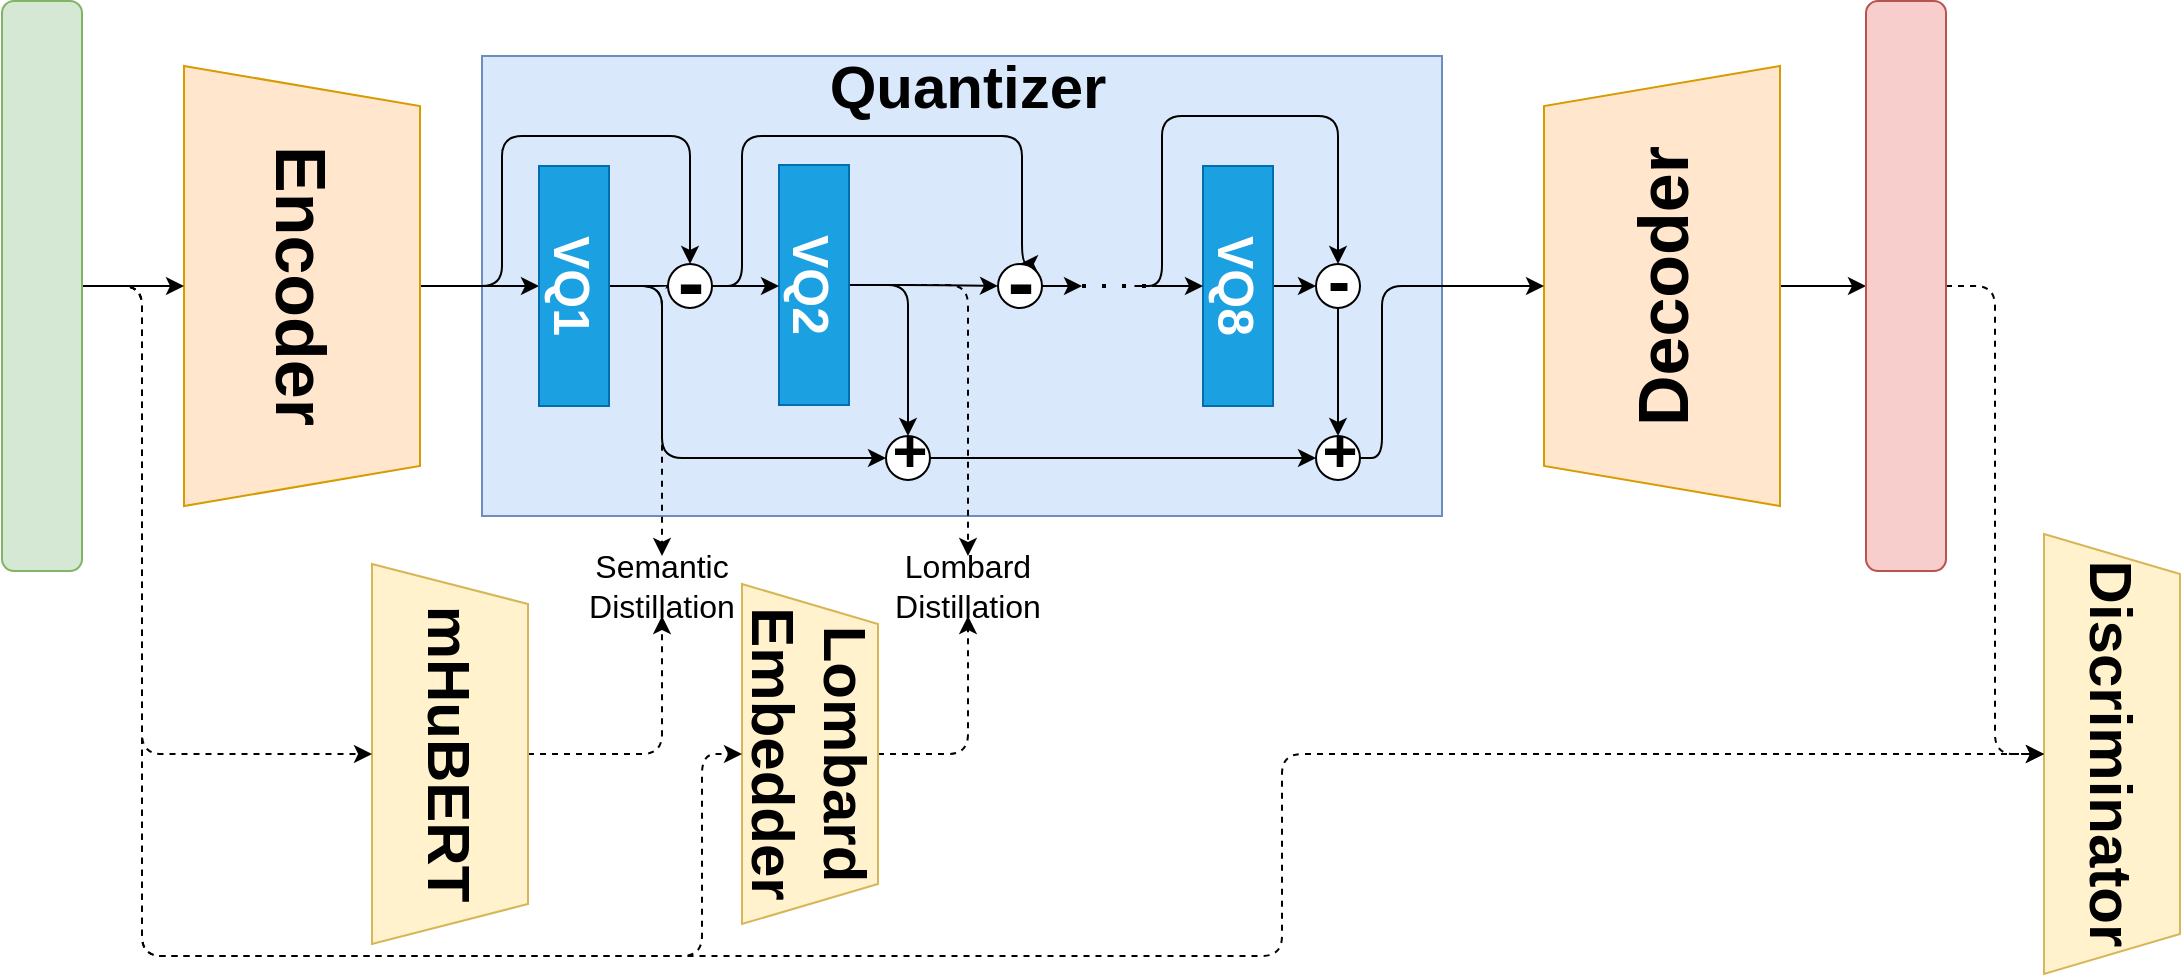 <mxfile version="26.0.11">
  <diagram name="Page-1" id="NtRInAmk1aR9rPnv3w39">
    <mxGraphModel dx="1562" dy="833" grid="1" gridSize="10" guides="1" tooltips="1" connect="1" arrows="1" fold="1" page="1" pageScale="1" pageWidth="1169" pageHeight="827" math="0" shadow="0">
      <root>
        <mxCell id="0" />
        <mxCell id="1" parent="0" />
        <mxCell id="ek2Kx4IxuASS3qcadk8D-7" value="" style="rounded=0;whiteSpace=wrap;html=1;align=center;fillColor=#dae8fc;strokeColor=#6c8ebf;" parent="1" vertex="1">
          <mxGeometry x="287" y="203" width="480" height="230" as="geometry" />
        </mxCell>
        <mxCell id="ek2Kx4IxuASS3qcadk8D-18" style="edgeStyle=orthogonalEdgeStyle;rounded=1;orthogonalLoop=1;jettySize=auto;html=1;exitX=0.5;exitY=0;exitDx=0;exitDy=0;entryX=0.5;entryY=1;entryDx=0;entryDy=0;" parent="1" source="ek2Kx4IxuASS3qcadk8D-6" target="ek2Kx4IxuASS3qcadk8D-12" edge="1">
          <mxGeometry relative="1" as="geometry" />
        </mxCell>
        <mxCell id="ek2Kx4IxuASS3qcadk8D-62" style="edgeStyle=orthogonalEdgeStyle;rounded=1;orthogonalLoop=1;jettySize=auto;html=1;exitX=0.5;exitY=0;exitDx=0;exitDy=0;entryX=0.5;entryY=0;entryDx=0;entryDy=0;" parent="1" source="ek2Kx4IxuASS3qcadk8D-6" target="ek2Kx4IxuASS3qcadk8D-34" edge="1">
          <mxGeometry relative="1" as="geometry">
            <Array as="points">
              <mxPoint x="297" y="318" />
              <mxPoint x="297" y="243" />
              <mxPoint x="391" y="243" />
            </Array>
          </mxGeometry>
        </mxCell>
        <mxCell id="ek2Kx4IxuASS3qcadk8D-6" value="&lt;h1&gt;&lt;font style=&quot;font-size: 35px;&quot;&gt;Encoder&lt;/font&gt;&lt;/h1&gt;" style="shape=trapezoid;perimeter=trapezoidPerimeter;whiteSpace=wrap;html=1;fixedSize=1;rotation=90;fillColor=#ffe6cc;strokeColor=#d79b00;" parent="1" vertex="1">
          <mxGeometry x="87" y="259" width="220" height="118" as="geometry" />
        </mxCell>
        <mxCell id="ek2Kx4IxuASS3qcadk8D-41" style="edgeStyle=orthogonalEdgeStyle;rounded=1;orthogonalLoop=1;jettySize=auto;html=1;exitX=0.5;exitY=1;exitDx=0;exitDy=0;entryX=0;entryY=0.5;entryDx=0;entryDy=0;" parent="1" source="ek2Kx4IxuASS3qcadk8D-8" target="ek2Kx4IxuASS3qcadk8D-23" edge="1">
          <mxGeometry relative="1" as="geometry" />
        </mxCell>
        <mxCell id="ek2Kx4IxuASS3qcadk8D-8" value="&lt;h1&gt;&lt;font style=&quot;font-size: 35px;&quot;&gt;Decoder&lt;/font&gt;&lt;/h1&gt;" style="shape=trapezoid;perimeter=trapezoidPerimeter;whiteSpace=wrap;html=1;fixedSize=1;rotation=-90;fillColor=#ffe6cc;strokeColor=#d79b00;" parent="1" vertex="1">
          <mxGeometry x="767" y="259" width="220" height="118" as="geometry" />
        </mxCell>
        <mxCell id="ek2Kx4IxuASS3qcadk8D-10" value="&lt;h1&gt;&lt;font style=&quot;font-size: 30px;&quot;&gt;Discriminator&lt;/font&gt;&lt;/h1&gt;" style="shape=trapezoid;perimeter=trapezoidPerimeter;whiteSpace=wrap;html=1;fixedSize=1;rotation=90;fillColor=#fff2cc;strokeColor=#d6b656;" parent="1" vertex="1">
          <mxGeometry x="992" y="518" width="220" height="68" as="geometry" />
        </mxCell>
        <mxCell id="ek2Kx4IxuASS3qcadk8D-46" style="edgeStyle=orthogonalEdgeStyle;rounded=1;orthogonalLoop=1;jettySize=auto;html=1;exitX=0.5;exitY=0;exitDx=0;exitDy=0;entryX=0;entryY=0;entryDx=0;entryDy=0;" parent="1" source="ek2Kx4IxuASS3qcadk8D-12" target="ek2Kx4IxuASS3qcadk8D-34" edge="1">
          <mxGeometry relative="1" as="geometry" />
        </mxCell>
        <mxCell id="ek2Kx4IxuASS3qcadk8D-57" style="edgeStyle=orthogonalEdgeStyle;rounded=1;orthogonalLoop=1;jettySize=auto;html=1;exitX=0.5;exitY=0;exitDx=0;exitDy=0;entryX=0;entryY=0.5;entryDx=0;entryDy=0;" parent="1" source="ek2Kx4IxuASS3qcadk8D-12" target="ek2Kx4IxuASS3qcadk8D-49" edge="1">
          <mxGeometry relative="1" as="geometry">
            <Array as="points">
              <mxPoint x="377" y="318" />
              <mxPoint x="377" y="404" />
            </Array>
          </mxGeometry>
        </mxCell>
        <mxCell id="ek2Kx4IxuASS3qcadk8D-70" style="edgeStyle=orthogonalEdgeStyle;rounded=1;orthogonalLoop=1;jettySize=auto;html=1;exitX=0.5;exitY=0;exitDx=0;exitDy=0;dashed=1;" parent="1" source="ek2Kx4IxuASS3qcadk8D-12" target="ek2Kx4IxuASS3qcadk8D-66" edge="1">
          <mxGeometry relative="1" as="geometry" />
        </mxCell>
        <mxCell id="ek2Kx4IxuASS3qcadk8D-12" value="&lt;h2&gt;&lt;font style=&quot;font-size: 25px;&quot;&gt;VQ1&lt;/font&gt;&lt;/h2&gt;" style="rounded=0;whiteSpace=wrap;html=1;rotation=90;fillColor=#1ba1e2;strokeColor=#006EAF;fontColor=#ffffff;" parent="1" vertex="1">
          <mxGeometry x="273" y="300.5" width="120" height="35" as="geometry" />
        </mxCell>
        <mxCell id="ek2Kx4IxuASS3qcadk8D-53" style="edgeStyle=orthogonalEdgeStyle;rounded=1;orthogonalLoop=1;jettySize=auto;html=1;exitX=0.5;exitY=0;exitDx=0;exitDy=0;entryX=0;entryY=0.5;entryDx=0;entryDy=0;" parent="1" source="ek2Kx4IxuASS3qcadk8D-13" target="ek2Kx4IxuASS3qcadk8D-52" edge="1">
          <mxGeometry relative="1" as="geometry" />
        </mxCell>
        <mxCell id="ek2Kx4IxuASS3qcadk8D-58" style="edgeStyle=orthogonalEdgeStyle;rounded=1;orthogonalLoop=1;jettySize=auto;html=1;exitX=0.5;exitY=0;exitDx=0;exitDy=0;entryX=0.5;entryY=0;entryDx=0;entryDy=0;" parent="1" source="ek2Kx4IxuASS3qcadk8D-13" target="ek2Kx4IxuASS3qcadk8D-49" edge="1">
          <mxGeometry relative="1" as="geometry">
            <Array as="points">
              <mxPoint x="500" y="318" />
            </Array>
          </mxGeometry>
        </mxCell>
        <mxCell id="ek2Kx4IxuASS3qcadk8D-73" style="edgeStyle=orthogonalEdgeStyle;rounded=1;orthogonalLoop=1;jettySize=auto;html=1;exitX=0.5;exitY=0;exitDx=0;exitDy=0;entryX=0.5;entryY=0;entryDx=0;entryDy=0;dashed=1;" parent="1" source="ek2Kx4IxuASS3qcadk8D-13" target="ek2Kx4IxuASS3qcadk8D-72" edge="1">
          <mxGeometry relative="1" as="geometry">
            <Array as="points">
              <mxPoint x="530" y="318" />
            </Array>
          </mxGeometry>
        </mxCell>
        <mxCell id="ek2Kx4IxuASS3qcadk8D-13" value="&lt;h2&gt;&lt;font style=&quot;font-size: 25px;&quot;&gt;VQ2&lt;/font&gt;&lt;/h2&gt;" style="rounded=0;whiteSpace=wrap;html=1;rotation=90;fillColor=#1ba1e2;fontColor=#ffffff;strokeColor=#006EAF;" parent="1" vertex="1">
          <mxGeometry x="393" y="300" width="120" height="35" as="geometry" />
        </mxCell>
        <mxCell id="ek2Kx4IxuASS3qcadk8D-76" style="edgeStyle=orthogonalEdgeStyle;rounded=1;orthogonalLoop=1;jettySize=auto;html=1;exitX=0.5;exitY=0;exitDx=0;exitDy=0;entryX=0;entryY=0.5;entryDx=0;entryDy=0;" parent="1" source="ek2Kx4IxuASS3qcadk8D-14" target="ek2Kx4IxuASS3qcadk8D-75" edge="1">
          <mxGeometry relative="1" as="geometry" />
        </mxCell>
        <mxCell id="ek2Kx4IxuASS3qcadk8D-14" value="&lt;h2&gt;&lt;font style=&quot;font-size: 25px;&quot;&gt;VQ8&lt;/font&gt;&lt;/h2&gt;" style="rounded=0;whiteSpace=wrap;html=1;rotation=90;fillColor=#1ba1e2;fontColor=#ffffff;strokeColor=#006EAF;" parent="1" vertex="1">
          <mxGeometry x="605" y="300.5" width="120" height="35" as="geometry" />
        </mxCell>
        <mxCell id="ek2Kx4IxuASS3qcadk8D-67" style="edgeStyle=orthogonalEdgeStyle;rounded=1;orthogonalLoop=1;jettySize=auto;html=1;exitX=0.5;exitY=0;exitDx=0;exitDy=0;entryX=0.5;entryY=1;entryDx=0;entryDy=0;dashed=1;" parent="1" source="ek2Kx4IxuASS3qcadk8D-15" target="ek2Kx4IxuASS3qcadk8D-66" edge="1">
          <mxGeometry relative="1" as="geometry" />
        </mxCell>
        <mxCell id="ek2Kx4IxuASS3qcadk8D-15" value="&lt;h1&gt;&lt;font style=&quot;font-size: 30px;&quot;&gt;mHuBERT&lt;/font&gt;&lt;/h1&gt;" style="shape=trapezoid;perimeter=trapezoidPerimeter;whiteSpace=wrap;html=1;fixedSize=1;rotation=90;fillColor=#fff2cc;strokeColor=#d6b656;" parent="1" vertex="1">
          <mxGeometry x="176" y="513" width="190" height="78" as="geometry" />
        </mxCell>
        <mxCell id="ek2Kx4IxuASS3qcadk8D-74" style="edgeStyle=orthogonalEdgeStyle;rounded=1;orthogonalLoop=1;jettySize=auto;html=1;exitX=0.5;exitY=0;exitDx=0;exitDy=0;entryX=0.5;entryY=1;entryDx=0;entryDy=0;dashed=1;" parent="1" source="ek2Kx4IxuASS3qcadk8D-16" target="ek2Kx4IxuASS3qcadk8D-72" edge="1">
          <mxGeometry relative="1" as="geometry" />
        </mxCell>
        <mxCell id="ek2Kx4IxuASS3qcadk8D-16" value="&lt;h1&gt;&lt;font style=&quot;font-size: 30px;&quot;&gt;&lt;font&gt;Lombard Embedder&lt;/font&gt;&lt;font&gt;&lt;br&gt;&lt;/font&gt;&lt;/font&gt;&lt;/h1&gt;" style="shape=trapezoid;perimeter=trapezoidPerimeter;whiteSpace=wrap;html=1;fixedSize=1;rotation=90;fillColor=#fff2cc;strokeColor=#d6b656;" parent="1" vertex="1">
          <mxGeometry x="366" y="518" width="170" height="68" as="geometry" />
        </mxCell>
        <mxCell id="ek2Kx4IxuASS3qcadk8D-27" style="edgeStyle=orthogonalEdgeStyle;rounded=1;orthogonalLoop=1;jettySize=auto;html=1;exitX=1;exitY=0.5;exitDx=0;exitDy=0;entryX=0.5;entryY=1;entryDx=0;entryDy=0;" parent="1" source="ek2Kx4IxuASS3qcadk8D-22" target="ek2Kx4IxuASS3qcadk8D-6" edge="1">
          <mxGeometry relative="1" as="geometry" />
        </mxCell>
        <mxCell id="ek2Kx4IxuASS3qcadk8D-28" style="edgeStyle=orthogonalEdgeStyle;rounded=1;orthogonalLoop=1;jettySize=auto;html=1;exitX=1;exitY=0.5;exitDx=0;exitDy=0;entryX=0.5;entryY=1;entryDx=0;entryDy=0;dashed=1;" parent="1" source="ek2Kx4IxuASS3qcadk8D-22" target="ek2Kx4IxuASS3qcadk8D-15" edge="1">
          <mxGeometry relative="1" as="geometry">
            <Array as="points">
              <mxPoint x="117" y="318" />
              <mxPoint x="117" y="552" />
            </Array>
          </mxGeometry>
        </mxCell>
        <mxCell id="ek2Kx4IxuASS3qcadk8D-29" style="edgeStyle=orthogonalEdgeStyle;rounded=1;orthogonalLoop=1;jettySize=auto;html=1;exitX=1;exitY=0.5;exitDx=0;exitDy=0;entryX=0.5;entryY=1;entryDx=0;entryDy=0;dashed=1;" parent="1" source="ek2Kx4IxuASS3qcadk8D-22" target="ek2Kx4IxuASS3qcadk8D-16" edge="1">
          <mxGeometry relative="1" as="geometry">
            <Array as="points">
              <mxPoint x="117" y="318" />
              <mxPoint x="117" y="653" />
              <mxPoint x="397" y="653" />
              <mxPoint x="397" y="552" />
            </Array>
          </mxGeometry>
        </mxCell>
        <mxCell id="ek2Kx4IxuASS3qcadk8D-43" style="edgeStyle=orthogonalEdgeStyle;rounded=1;orthogonalLoop=1;jettySize=auto;html=1;exitX=1;exitY=0.5;exitDx=0;exitDy=0;entryX=0.5;entryY=1;entryDx=0;entryDy=0;dashed=1;" parent="1" source="ek2Kx4IxuASS3qcadk8D-22" target="ek2Kx4IxuASS3qcadk8D-10" edge="1">
          <mxGeometry relative="1" as="geometry">
            <Array as="points">
              <mxPoint x="117" y="318" />
              <mxPoint x="117" y="653" />
              <mxPoint x="687" y="653" />
              <mxPoint x="687" y="552" />
            </Array>
          </mxGeometry>
        </mxCell>
        <mxCell id="ek2Kx4IxuASS3qcadk8D-22" value="" style="rounded=1;whiteSpace=wrap;html=1;fillColor=#d5e8d4;strokeColor=#82b366;" parent="1" vertex="1">
          <mxGeometry x="47" y="175.5" width="40" height="285" as="geometry" />
        </mxCell>
        <mxCell id="ek2Kx4IxuASS3qcadk8D-42" style="edgeStyle=orthogonalEdgeStyle;rounded=1;orthogonalLoop=1;jettySize=auto;html=1;exitX=1;exitY=0.5;exitDx=0;exitDy=0;entryX=0.5;entryY=1;entryDx=0;entryDy=0;dashed=1;" parent="1" source="ek2Kx4IxuASS3qcadk8D-23" target="ek2Kx4IxuASS3qcadk8D-10" edge="1">
          <mxGeometry relative="1" as="geometry" />
        </mxCell>
        <mxCell id="ek2Kx4IxuASS3qcadk8D-23" value="" style="rounded=1;whiteSpace=wrap;html=1;fillColor=#f8cecc;strokeColor=#b85450;" parent="1" vertex="1">
          <mxGeometry x="979" y="175.5" width="40" height="285" as="geometry" />
        </mxCell>
        <mxCell id="ek2Kx4IxuASS3qcadk8D-47" style="edgeStyle=orthogonalEdgeStyle;rounded=1;orthogonalLoop=1;jettySize=auto;html=1;exitX=1;exitY=0.5;exitDx=0;exitDy=0;entryX=0.5;entryY=1;entryDx=0;entryDy=0;" parent="1" source="ek2Kx4IxuASS3qcadk8D-34" target="ek2Kx4IxuASS3qcadk8D-13" edge="1">
          <mxGeometry relative="1" as="geometry" />
        </mxCell>
        <mxCell id="ek2Kx4IxuASS3qcadk8D-63" style="edgeStyle=orthogonalEdgeStyle;rounded=1;orthogonalLoop=1;jettySize=auto;html=1;exitX=1;exitY=0.5;exitDx=0;exitDy=0;entryX=0.5;entryY=0;entryDx=0;entryDy=0;" parent="1" source="ek2Kx4IxuASS3qcadk8D-34" target="ek2Kx4IxuASS3qcadk8D-52" edge="1">
          <mxGeometry relative="1" as="geometry">
            <Array as="points">
              <mxPoint x="417" y="318" />
              <mxPoint x="417" y="243" />
              <mxPoint x="557" y="243" />
            </Array>
          </mxGeometry>
        </mxCell>
        <mxCell id="ek2Kx4IxuASS3qcadk8D-34" value="&lt;font&gt;&lt;b&gt;&lt;font&gt;-&lt;/font&gt;&lt;/b&gt;&lt;/font&gt;" style="ellipse;whiteSpace=wrap;html=1;aspect=fixed;rounded=1;align=center;fontSize=40;spacingBottom=7;spacingLeft=1;" parent="1" vertex="1">
          <mxGeometry x="380" y="307" width="22" height="22" as="geometry" />
        </mxCell>
        <mxCell id="ek2Kx4IxuASS3qcadk8D-39" value="&lt;font style=&quot;font-size: 30px;&quot;&gt;&lt;b&gt;&lt;font&gt;Quantizer&lt;/font&gt;&lt;/b&gt;&lt;/font&gt;" style="text;html=1;align=center;verticalAlign=middle;whiteSpace=wrap;rounded=0;" parent="1" vertex="1">
          <mxGeometry x="465" y="203" width="130" height="30" as="geometry" />
        </mxCell>
        <mxCell id="ek2Kx4IxuASS3qcadk8D-61" style="edgeStyle=orthogonalEdgeStyle;rounded=1;orthogonalLoop=1;jettySize=auto;html=1;exitX=1;exitY=0.5;exitDx=0;exitDy=0;entryX=0;entryY=0.5;entryDx=0;entryDy=0;" parent="1" source="ek2Kx4IxuASS3qcadk8D-49" target="ek2Kx4IxuASS3qcadk8D-59" edge="1">
          <mxGeometry relative="1" as="geometry" />
        </mxCell>
        <mxCell id="ek2Kx4IxuASS3qcadk8D-49" value="&lt;div align=&quot;center&quot;&gt;&lt;font&gt;&lt;b&gt;+&lt;/b&gt;&lt;/font&gt;&lt;/div&gt;" style="ellipse;whiteSpace=wrap;html=1;aspect=fixed;rounded=1;align=center;fontSize=30;spacingBottom=8;spacingLeft=2;" parent="1" vertex="1">
          <mxGeometry x="489" y="393" width="22" height="22" as="geometry" />
        </mxCell>
        <mxCell id="ek2Kx4IxuASS3qcadk8D-52" value="&lt;font&gt;&lt;b&gt;&lt;font&gt;-&lt;/font&gt;&lt;/b&gt;&lt;/font&gt;" style="ellipse;whiteSpace=wrap;html=1;aspect=fixed;rounded=1;align=center;fontSize=40;spacingLeft=1;spacingBottom=7;" parent="1" vertex="1">
          <mxGeometry x="545" y="307" width="22" height="22" as="geometry" />
        </mxCell>
        <mxCell id="ek2Kx4IxuASS3qcadk8D-65" style="edgeStyle=orthogonalEdgeStyle;rounded=1;orthogonalLoop=1;jettySize=auto;html=1;exitX=1;exitY=0.5;exitDx=0;exitDy=0;curved=0;" parent="1" source="ek2Kx4IxuASS3qcadk8D-59" target="ek2Kx4IxuASS3qcadk8D-8" edge="1">
          <mxGeometry relative="1" as="geometry">
            <Array as="points">
              <mxPoint x="737" y="404" />
              <mxPoint x="737" y="318" />
            </Array>
          </mxGeometry>
        </mxCell>
        <mxCell id="ek2Kx4IxuASS3qcadk8D-59" value="&lt;font&gt;&lt;b&gt;+&lt;/b&gt;&lt;/font&gt;" style="ellipse;whiteSpace=wrap;html=1;aspect=fixed;rounded=1;align=center;fontSize=30;spacingBottom=8;spacingLeft=2;" parent="1" vertex="1">
          <mxGeometry x="704" y="393" width="22" height="22" as="geometry" />
        </mxCell>
        <mxCell id="ek2Kx4IxuASS3qcadk8D-66" value="&lt;div&gt;&lt;font style=&quot;font-size: 16px;&quot;&gt;Semantic&lt;/font&gt;&lt;/div&gt;&lt;div&gt;&lt;font style=&quot;font-size: 16px;&quot;&gt;&lt;font&gt;Distillation&lt;/font&gt;&lt;font&gt;&lt;br&gt;&lt;/font&gt;&lt;/font&gt;&lt;/div&gt;" style="text;html=1;align=center;verticalAlign=middle;whiteSpace=wrap;rounded=0;" parent="1" vertex="1">
          <mxGeometry x="334" y="453" width="86" height="30" as="geometry" />
        </mxCell>
        <mxCell id="ek2Kx4IxuASS3qcadk8D-72" value="&lt;div&gt;&lt;font style=&quot;font-size: 16px;&quot;&gt;Lombard&lt;/font&gt;&lt;/div&gt;&lt;div&gt;&lt;font style=&quot;font-size: 16px;&quot;&gt;&lt;font&gt;Distillation&lt;/font&gt;&lt;font&gt;&lt;br&gt;&lt;/font&gt;&lt;/font&gt;&lt;/div&gt;" style="text;html=1;align=center;verticalAlign=middle;whiteSpace=wrap;rounded=0;" parent="1" vertex="1">
          <mxGeometry x="487" y="453" width="86" height="30" as="geometry" />
        </mxCell>
        <mxCell id="ek2Kx4IxuASS3qcadk8D-84" style="edgeStyle=orthogonalEdgeStyle;rounded=1;orthogonalLoop=1;jettySize=auto;html=1;exitX=0.5;exitY=1;exitDx=0;exitDy=0;" parent="1" source="ek2Kx4IxuASS3qcadk8D-75" target="ek2Kx4IxuASS3qcadk8D-59" edge="1">
          <mxGeometry relative="1" as="geometry" />
        </mxCell>
        <mxCell id="ek2Kx4IxuASS3qcadk8D-75" value="&lt;h5&gt;&lt;font&gt;&lt;b&gt;&lt;font&gt;-&lt;/font&gt;&lt;/b&gt;&lt;/font&gt;&lt;/h5&gt;" style="ellipse;whiteSpace=wrap;html=1;aspect=fixed;rounded=1;align=center;fontSize=40;verticalAlign=middle;horizontal=1;spacingTop=0;spacingBottom=7;spacingLeft=1;" parent="1" vertex="1">
          <mxGeometry x="704" y="307" width="22" height="22" as="geometry" />
        </mxCell>
        <mxCell id="ek2Kx4IxuASS3qcadk8D-82" style="edgeStyle=orthogonalEdgeStyle;rounded=1;orthogonalLoop=1;jettySize=auto;html=1;exitX=1;exitY=0.5;exitDx=0;exitDy=0;exitPerimeter=0;entryX=0.5;entryY=1;entryDx=0;entryDy=0;" parent="1" source="ek2Kx4IxuASS3qcadk8D-78" target="ek2Kx4IxuASS3qcadk8D-14" edge="1">
          <mxGeometry relative="1" as="geometry" />
        </mxCell>
        <mxCell id="ek2Kx4IxuASS3qcadk8D-83" style="edgeStyle=orthogonalEdgeStyle;rounded=1;orthogonalLoop=1;jettySize=auto;html=1;exitX=0.75;exitY=0.5;exitDx=0;exitDy=0;exitPerimeter=0;entryX=0.5;entryY=0;entryDx=0;entryDy=0;" parent="1" source="ek2Kx4IxuASS3qcadk8D-78" target="ek2Kx4IxuASS3qcadk8D-75" edge="1">
          <mxGeometry relative="1" as="geometry">
            <Array as="points">
              <mxPoint x="627" y="318" />
              <mxPoint x="627" y="233" />
              <mxPoint x="715" y="233" />
            </Array>
          </mxGeometry>
        </mxCell>
        <mxCell id="ek2Kx4IxuASS3qcadk8D-78" value="" style="line;strokeWidth=2;html=1;rounded=1;dashed=1;dashPattern=1 4;" parent="1" vertex="1">
          <mxGeometry x="587" y="313" width="35" height="10" as="geometry" />
        </mxCell>
        <mxCell id="ek2Kx4IxuASS3qcadk8D-81" style="edgeStyle=orthogonalEdgeStyle;rounded=1;orthogonalLoop=1;jettySize=auto;html=1;exitX=1;exitY=0.5;exitDx=0;exitDy=0;entryX=0;entryY=0.5;entryDx=0;entryDy=0;entryPerimeter=0;" parent="1" source="ek2Kx4IxuASS3qcadk8D-52" target="ek2Kx4IxuASS3qcadk8D-78" edge="1">
          <mxGeometry relative="1" as="geometry" />
        </mxCell>
      </root>
    </mxGraphModel>
  </diagram>
</mxfile>
